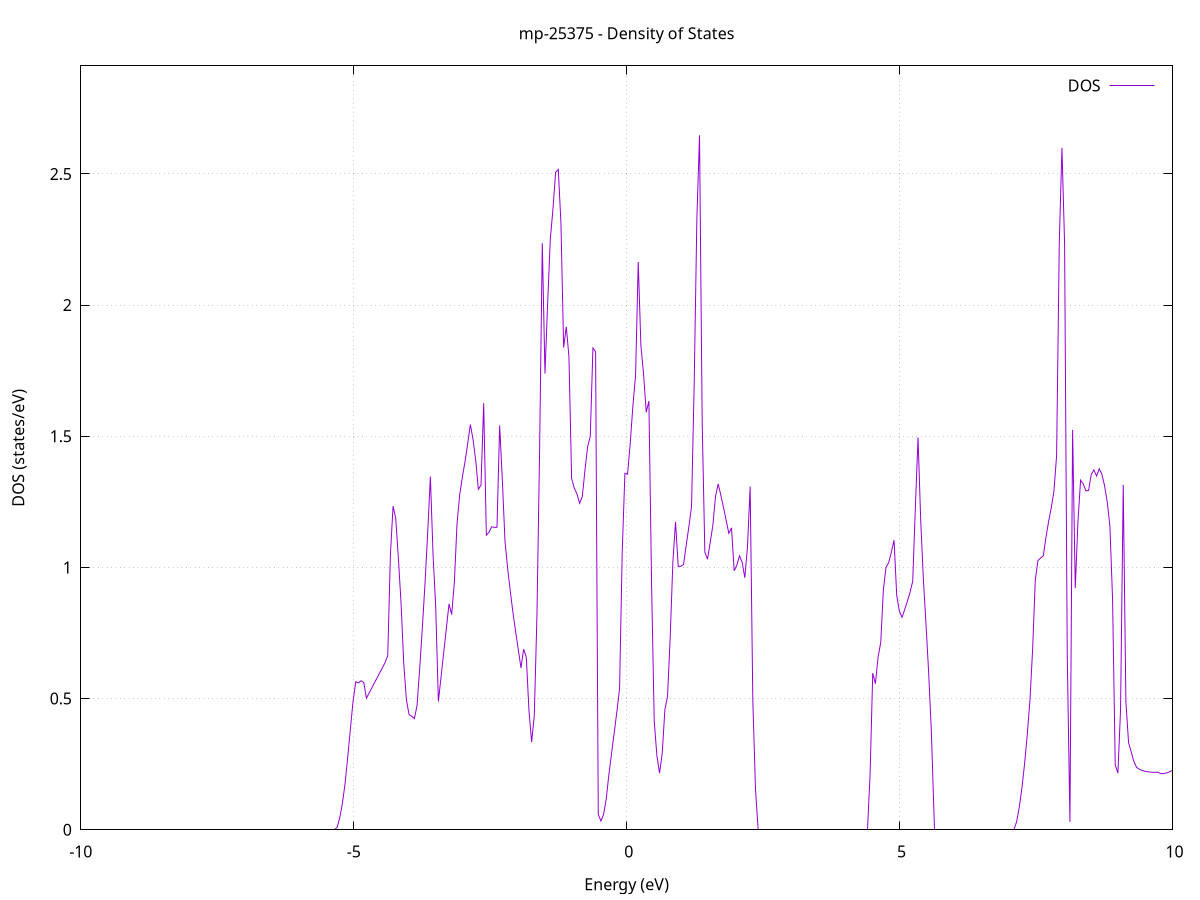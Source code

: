set title 'mp-25375 - Density of States'
set xlabel 'Energy (eV)'
set ylabel 'DOS (states/eV)'
set grid
set xrange [-10:10]
set yrange [0:2.912]
set xzeroaxis lt -1
set terminal png size 800,600
set output 'mp-25375_dos_gnuplot.png'
plot '-' using 1:2 with lines title 'DOS'
-41.821500 0.000000
-41.772600 0.000000
-41.723800 0.000000
-41.675000 0.000000
-41.626200 0.000000
-41.577400 0.000000
-41.528500 0.000000
-41.479700 0.000000
-41.430900 0.000000
-41.382100 0.000000
-41.333300 0.000000
-41.284400 0.000000
-41.235600 0.000000
-41.186800 0.000000
-41.138000 0.000000
-41.089200 0.000000
-41.040300 0.000000
-40.991500 0.000000
-40.942700 0.000000
-40.893900 0.000000
-40.845100 0.000000
-40.796200 0.000000
-40.747400 0.000000
-40.698600 0.000000
-40.649800 0.000000
-40.601000 0.000000
-40.552100 0.000000
-40.503300 0.000000
-40.454500 0.000000
-40.405700 0.000000
-40.356900 0.000000
-40.308000 0.000000
-40.259200 0.000000
-40.210400 0.000000
-40.161600 0.000000
-40.112800 0.000000
-40.063900 0.000000
-40.015100 0.000000
-39.966300 0.000000
-39.917500 0.000000
-39.868700 0.000000
-39.819800 0.000000
-39.771000 0.000000
-39.722200 0.000000
-39.673400 0.000000
-39.624600 0.000000
-39.575700 0.000000
-39.526900 0.000000
-39.478100 0.000000
-39.429300 0.000000
-39.380500 0.000000
-39.331600 0.000000
-39.282800 0.000000
-39.234000 0.000000
-39.185200 0.000000
-39.136400 0.000000
-39.087500 0.000000
-39.038700 0.000000
-38.989900 0.000000
-38.941100 0.000000
-38.892300 0.000000
-38.843400 0.000000
-38.794600 0.000000
-38.745800 0.000000
-38.697000 0.000000
-38.648200 0.000000
-38.599400 0.000000
-38.550500 0.000000
-38.501700 0.000000
-38.452900 0.000000
-38.404100 0.000000
-38.355300 0.000000
-38.306400 0.000000
-38.257600 0.000000
-38.208800 0.000000
-38.160000 0.000000
-38.111200 0.000000
-38.062300 0.000000
-38.013500 0.000000
-37.964700 0.000000
-37.915900 0.000000
-37.867100 0.000000
-37.818200 0.000000
-37.769400 0.000000
-37.720600 0.000000
-37.671800 0.000000
-37.623000 0.000000
-37.574100 0.000000
-37.525300 0.000000
-37.476500 0.000000
-37.427700 0.000000
-37.378900 6.294700
-37.330000 46.221700
-37.281200 0.000000
-37.232400 0.000000
-37.183600 0.000000
-37.134800 8.742500
-37.085900 2.654100
-37.037100 2.331600
-36.988300 5.347300
-36.939500 12.534300
-36.890700 7.397600
-36.841800 0.000000
-36.793000 0.000000
-36.744200 0.000000
-36.695400 0.000000
-36.646600 0.000000
-36.597700 0.000000
-36.548900 0.000000
-36.500100 0.000000
-36.451300 0.000000
-36.402500 0.000000
-36.353600 0.000000
-36.304800 0.000000
-36.256000 0.000000
-36.207200 0.000000
-36.158400 0.000000
-36.109500 0.000000
-36.060700 0.000000
-36.011900 0.000000
-35.963100 0.000000
-35.914300 0.000000
-35.865400 0.000000
-35.816600 0.000000
-35.767800 0.000000
-35.719000 0.000000
-35.670200 0.000000
-35.621300 0.000000
-35.572500 0.000000
-35.523700 0.000000
-35.474900 0.000000
-35.426100 0.000000
-35.377200 0.000000
-35.328400 0.000000
-35.279600 0.000000
-35.230800 0.000000
-35.182000 0.000000
-35.133100 0.000000
-35.084300 0.000000
-35.035500 0.000000
-34.986700 0.000000
-34.937900 0.000000
-34.889100 0.000000
-34.840200 0.000000
-34.791400 0.000000
-34.742600 0.000000
-34.693800 0.000000
-34.645000 0.000000
-34.596100 0.000000
-34.547300 0.000000
-34.498500 0.000000
-34.449700 0.000000
-34.400900 0.000000
-34.352000 0.000000
-34.303200 0.000000
-34.254400 0.000000
-34.205600 0.000000
-34.156800 0.000000
-34.107900 0.000000
-34.059100 0.000000
-34.010300 0.000000
-33.961500 0.000000
-33.912700 0.000000
-33.863800 0.000000
-33.815000 0.000000
-33.766200 0.000000
-33.717400 0.000000
-33.668600 0.000000
-33.619700 0.000000
-33.570900 0.000000
-33.522100 0.000000
-33.473300 0.000000
-33.424500 0.000000
-33.375600 0.000000
-33.326800 0.000000
-33.278000 0.000000
-33.229200 0.000000
-33.180400 0.000000
-33.131500 0.000000
-33.082700 0.000000
-33.033900 0.000000
-32.985100 0.000000
-32.936300 0.000000
-32.887400 0.000000
-32.838600 0.000000
-32.789800 0.000000
-32.741000 0.000000
-32.692200 0.000000
-32.643300 0.000000
-32.594500 0.000000
-32.545700 0.000000
-32.496900 0.000000
-32.448100 0.000000
-32.399200 0.000000
-32.350400 0.000000
-32.301600 0.000000
-32.252800 0.000000
-32.204000 0.000000
-32.155100 0.000000
-32.106300 0.000000
-32.057500 0.000000
-32.008700 0.000000
-31.959900 0.000000
-31.911000 0.000000
-31.862200 0.000000
-31.813400 0.000000
-31.764600 0.000000
-31.715800 0.000000
-31.666900 0.000000
-31.618100 0.000000
-31.569300 0.000000
-31.520500 0.000000
-31.471700 0.000000
-31.422800 0.000000
-31.374000 0.000000
-31.325200 0.000000
-31.276400 0.000000
-31.227600 0.000000
-31.178800 0.000000
-31.129900 0.000000
-31.081100 0.000000
-31.032300 0.000000
-30.983500 0.000000
-30.934700 0.000000
-30.885800 0.000000
-30.837000 0.000000
-30.788200 0.000000
-30.739400 0.000000
-30.690600 0.000000
-30.641700 0.000000
-30.592900 0.000000
-30.544100 0.000000
-30.495300 0.000000
-30.446500 0.000000
-30.397600 0.000000
-30.348800 0.000000
-30.300000 0.000000
-30.251200 0.000000
-30.202400 0.000000
-30.153500 0.000000
-30.104700 0.000000
-30.055900 0.000000
-30.007100 0.000000
-29.958300 0.000000
-29.909400 0.000000
-29.860600 0.000000
-29.811800 0.000000
-29.763000 0.000000
-29.714200 0.000000
-29.665300 0.000000
-29.616500 0.000000
-29.567700 0.000000
-29.518900 0.000000
-29.470100 0.000000
-29.421200 0.000000
-29.372400 0.000000
-29.323600 0.000000
-29.274800 0.000000
-29.226000 0.000000
-29.177100 0.000000
-29.128300 0.000000
-29.079500 0.000000
-29.030700 0.000000
-28.981900 0.000000
-28.933000 0.000000
-28.884200 0.000000
-28.835400 0.000000
-28.786600 0.000000
-28.737800 0.000000
-28.688900 0.000000
-28.640100 0.000000
-28.591300 0.000000
-28.542500 0.000000
-28.493700 0.000000
-28.444800 0.000000
-28.396000 0.000000
-28.347200 0.000000
-28.298400 0.000000
-28.249600 0.000000
-28.200700 0.000000
-28.151900 0.000000
-28.103100 0.000000
-28.054300 0.000000
-28.005500 0.000000
-27.956600 0.000000
-27.907800 0.000000
-27.859000 0.000000
-27.810200 0.000000
-27.761400 0.000000
-27.712500 0.000000
-27.663700 0.000000
-27.614900 0.000000
-27.566100 0.000000
-27.517300 0.000000
-27.468500 0.000000
-27.419600 0.000000
-27.370800 0.000000
-27.322000 0.000000
-27.273200 0.000000
-27.224400 0.000000
-27.175500 0.000000
-27.126700 0.000000
-27.077900 0.000000
-27.029100 0.000000
-26.980300 0.000000
-26.931400 0.000000
-26.882600 0.000000
-26.833800 0.000000
-26.785000 0.000000
-26.736200 0.000000
-26.687300 0.000000
-26.638500 0.000000
-26.589700 0.000000
-26.540900 0.000000
-26.492100 0.000000
-26.443200 0.000000
-26.394400 0.000000
-26.345600 0.000000
-26.296800 0.000000
-26.248000 0.000000
-26.199100 0.000000
-26.150300 0.000000
-26.101500 0.000000
-26.052700 0.000000
-26.003900 0.000000
-25.955000 0.000000
-25.906200 0.000000
-25.857400 0.000000
-25.808600 0.000000
-25.759800 0.000000
-25.710900 0.000000
-25.662100 0.000000
-25.613300 0.000000
-25.564500 0.000000
-25.515700 0.000000
-25.466800 0.000000
-25.418000 0.000000
-25.369200 0.000000
-25.320400 0.000000
-25.271600 0.000000
-25.222700 0.000000
-25.173900 0.000000
-25.125100 0.000000
-25.076300 0.000000
-25.027500 0.000000
-24.978600 0.000000
-24.929800 0.000000
-24.881000 0.000000
-24.832200 0.000000
-24.783400 0.000000
-24.734500 0.000000
-24.685700 0.000000
-24.636900 0.000000
-24.588100 0.000000
-24.539300 0.000000
-24.490400 0.000000
-24.441600 0.000000
-24.392800 0.000000
-24.344000 0.000000
-24.295200 0.000000
-24.246300 0.000000
-24.197500 0.000000
-24.148700 0.000000
-24.099900 0.000000
-24.051100 0.000000
-24.002200 0.000000
-23.953400 0.000000
-23.904600 0.000000
-23.855800 0.000000
-23.807000 0.000000
-23.758200 0.000000
-23.709300 0.000000
-23.660500 0.000000
-23.611700 0.000000
-23.562900 0.000000
-23.514100 0.000000
-23.465200 0.000000
-23.416400 0.000000
-23.367600 0.000000
-23.318800 0.000000
-23.270000 0.000000
-23.221100 0.000000
-23.172300 0.000000
-23.123500 0.000000
-23.074700 0.000000
-23.025900 0.000000
-22.977000 0.000000
-22.928200 0.000000
-22.879400 0.000000
-22.830600 0.000000
-22.781800 0.000000
-22.732900 0.000000
-22.684100 0.000000
-22.635300 0.000000
-22.586500 0.000000
-22.537700 0.000000
-22.488800 0.000000
-22.440000 0.000000
-22.391200 0.000000
-22.342400 0.000000
-22.293600 0.000000
-22.244700 0.000000
-22.195900 0.000000
-22.147100 0.000000
-22.098300 0.000000
-22.049500 0.000000
-22.000600 0.000000
-21.951800 0.000000
-21.903000 0.000000
-21.854200 0.000000
-21.805400 0.000000
-21.756500 0.000000
-21.707700 0.000000
-21.658900 0.000000
-21.610100 0.000000
-21.561300 0.000000
-21.512400 0.000000
-21.463600 0.000000
-21.414800 0.000000
-21.366000 0.000000
-21.317200 0.000000
-21.268300 0.000000
-21.219500 0.000000
-21.170700 0.000000
-21.121900 0.000000
-21.073100 0.000000
-21.024200 0.000000
-20.975400 0.000000
-20.926600 0.000000
-20.877800 0.000000
-20.829000 0.000000
-20.780100 0.000000
-20.731300 0.000000
-20.682500 0.000000
-20.633700 0.000000
-20.584900 0.000000
-20.536000 0.000000
-20.487200 0.000000
-20.438400 0.000000
-20.389600 0.000000
-20.340800 0.000000
-20.291900 0.000000
-20.243100 0.000000
-20.194300 0.000000
-20.145500 0.000000
-20.096700 0.000000
-20.047900 0.000000
-19.999000 0.000000
-19.950200 0.000000
-19.901400 0.000000
-19.852600 0.000000
-19.803800 0.000000
-19.754900 0.000000
-19.706100 0.000000
-19.657300 0.000000
-19.608500 0.000000
-19.559700 0.000000
-19.510800 0.000000
-19.462000 0.000000
-19.413200 0.000000
-19.364400 0.000000
-19.315600 0.000000
-19.266700 0.000000
-19.217900 0.000000
-19.169100 0.000000
-19.120300 0.000000
-19.071500 0.000000
-19.022600 0.000000
-18.973800 0.000000
-18.925000 0.000000
-18.876200 0.000000
-18.827400 0.000000
-18.778500 0.000000
-18.729700 0.000000
-18.680900 0.000000
-18.632100 0.000000
-18.583300 0.000000
-18.534400 0.000000
-18.485600 0.000000
-18.436800 0.000000
-18.388000 0.000000
-18.339200 0.000000
-18.290300 0.000000
-18.241500 0.000000
-18.192700 0.000000
-18.143900 0.000000
-18.095100 0.000000
-18.046200 0.000000
-17.997400 0.000000
-17.948600 0.000000
-17.899800 0.000000
-17.851000 0.000000
-17.802100 0.000000
-17.753300 0.000000
-17.704500 0.000000
-17.655700 0.000000
-17.606900 0.000000
-17.558000 0.000000
-17.509200 0.000000
-17.460400 0.000000
-17.411600 0.000000
-17.362800 0.000000
-17.313900 0.000000
-17.265100 0.000000
-17.216300 0.000000
-17.167500 0.000000
-17.118700 0.000000
-17.069800 0.000000
-17.021000 0.000000
-16.972200 0.000000
-16.923400 0.000000
-16.874600 0.000000
-16.825700 0.000000
-16.776900 0.000000
-16.728100 0.000000
-16.679300 0.036500
-16.630500 0.119300
-16.581600 0.248000
-16.532800 0.350400
-16.484000 0.362700
-16.435200 0.319800
-16.386400 0.334900
-16.337500 0.354800
-16.288700 0.374600
-16.239900 0.394500
-16.191100 0.415100
-16.142300 0.438600
-16.093500 0.466700
-16.044600 0.500600
-15.995800 0.542700
-15.947000 0.591100
-15.898200 0.639600
-15.849400 0.688200
-15.800500 0.736800
-15.751700 1.060000
-15.702900 2.721200
-15.654100 2.606900
-15.605300 1.390600
-15.556400 1.248900
-15.507600 1.164400
-15.458800 3.244600
-15.410000 0.000000
-15.361200 1.067600
-15.312300 2.724700
-15.263500 3.726700
-15.214700 4.872900
-15.165900 3.227100
-15.117100 1.481000
-15.068200 0.790600
-15.019400 0.758800
-14.970600 0.610900
-14.921800 0.395400
-14.873000 0.218000
-14.824100 0.041500
-14.775300 0.000000
-14.726500 0.000000
-14.677700 0.000000
-14.628900 0.000000
-14.580000 0.000000
-14.531200 0.000000
-14.482400 0.000000
-14.433600 0.000000
-14.384800 0.000000
-14.335900 0.000000
-14.287100 0.000000
-14.238300 0.000000
-14.189500 0.000000
-14.140700 0.000000
-14.091800 0.000000
-14.043000 0.000000
-13.994200 0.000000
-13.945400 0.000000
-13.896600 0.000000
-13.847700 0.000000
-13.798900 0.000000
-13.750100 0.000000
-13.701300 0.000000
-13.652500 0.000000
-13.603600 0.000000
-13.554800 0.000000
-13.506000 0.000000
-13.457200 0.000000
-13.408400 0.000000
-13.359500 0.000000
-13.310700 0.000000
-13.261900 0.000000
-13.213100 0.000000
-13.164300 0.000000
-13.115400 0.000000
-13.066600 0.000000
-13.017800 0.000000
-12.969000 0.000000
-12.920200 0.000000
-12.871300 0.000000
-12.822500 0.000000
-12.773700 0.000000
-12.724900 0.000000
-12.676100 0.000000
-12.627200 0.000000
-12.578400 0.000000
-12.529600 0.000000
-12.480800 0.000000
-12.432000 0.000000
-12.383200 0.000000
-12.334300 0.000000
-12.285500 0.000000
-12.236700 0.000000
-12.187900 0.000000
-12.139100 0.000000
-12.090200 0.000000
-12.041400 0.000000
-11.992600 0.000000
-11.943800 0.000000
-11.895000 0.000000
-11.846100 0.000000
-11.797300 0.000000
-11.748500 0.000000
-11.699700 0.000000
-11.650900 0.000000
-11.602000 0.000000
-11.553200 0.000000
-11.504400 0.000000
-11.455600 0.000000
-11.406800 0.000000
-11.357900 0.000000
-11.309100 0.000000
-11.260300 0.000000
-11.211500 0.000000
-11.162700 0.000000
-11.113800 0.000000
-11.065000 0.000000
-11.016200 0.000000
-10.967400 0.000000
-10.918600 0.000000
-10.869700 0.000000
-10.820900 0.000000
-10.772100 0.000000
-10.723300 0.000000
-10.674500 0.000000
-10.625600 0.000000
-10.576800 0.000000
-10.528000 0.000000
-10.479200 0.000000
-10.430400 0.000000
-10.381500 0.000000
-10.332700 0.000000
-10.283900 0.000000
-10.235100 0.000000
-10.186300 0.000000
-10.137400 0.000000
-10.088600 0.000000
-10.039800 0.000000
-9.991000 0.000000
-9.942200 0.000000
-9.893300 0.000000
-9.844500 0.000000
-9.795700 0.000000
-9.746900 0.000000
-9.698100 0.000000
-9.649200 0.000000
-9.600400 0.000000
-9.551600 0.000000
-9.502800 0.000000
-9.454000 0.000000
-9.405100 0.000000
-9.356300 0.000000
-9.307500 0.000000
-9.258700 0.000000
-9.209900 0.000000
-9.161000 0.000000
-9.112200 0.000000
-9.063400 0.000000
-9.014600 0.000000
-8.965800 0.000000
-8.916900 0.000000
-8.868100 0.000000
-8.819300 0.000000
-8.770500 0.000000
-8.721700 0.000000
-8.672900 0.000000
-8.624000 0.000000
-8.575200 0.000000
-8.526400 0.000000
-8.477600 0.000000
-8.428800 0.000000
-8.379900 0.000000
-8.331100 0.000000
-8.282300 0.000000
-8.233500 0.000000
-8.184700 0.000000
-8.135800 0.000000
-8.087000 0.000000
-8.038200 0.000000
-7.989400 0.000000
-7.940600 0.000000
-7.891700 0.000000
-7.842900 0.000000
-7.794100 0.000000
-7.745300 0.000000
-7.696500 0.000000
-7.647600 0.000000
-7.598800 0.000000
-7.550000 0.000000
-7.501200 0.000000
-7.452400 0.000000
-7.403500 0.000000
-7.354700 0.000000
-7.305900 0.000000
-7.257100 0.000000
-7.208300 0.000000
-7.159400 0.000000
-7.110600 0.000000
-7.061800 0.000000
-7.013000 0.000000
-6.964200 0.000000
-6.915300 0.000000
-6.866500 0.000000
-6.817700 0.000000
-6.768900 0.000000
-6.720100 0.000000
-6.671200 0.000000
-6.622400 0.000000
-6.573600 0.000000
-6.524800 0.000000
-6.476000 0.000000
-6.427100 0.000000
-6.378300 0.000000
-6.329500 0.000000
-6.280700 0.000000
-6.231900 0.000000
-6.183000 0.000000
-6.134200 0.000000
-6.085400 0.000000
-6.036600 0.000000
-5.987800 0.000000
-5.938900 0.000000
-5.890100 0.000000
-5.841300 0.000000
-5.792500 0.000000
-5.743700 0.000000
-5.694800 0.000000
-5.646000 0.000000
-5.597200 0.000000
-5.548400 0.000000
-5.499600 0.000000
-5.450700 0.000000
-5.401900 0.000000
-5.353100 0.000000
-5.304300 0.008800
-5.255500 0.045900
-5.206600 0.101700
-5.157800 0.177000
-5.109000 0.279100
-5.060200 0.385500
-5.011400 0.492000
-4.962600 0.564300
-4.913700 0.559900
-4.864900 0.568100
-4.816100 0.561400
-4.767300 0.501700
-4.718500 0.521000
-4.669600 0.540400
-4.620800 0.559800
-4.572000 0.579200
-4.523200 0.598500
-4.474400 0.617900
-4.425500 0.637300
-4.376700 0.663700
-4.327900 1.048700
-4.279100 1.233700
-4.230300 1.187200
-4.181400 1.033000
-4.132600 0.863500
-4.083800 0.635500
-4.035000 0.495900
-3.986200 0.439100
-3.937300 0.432600
-3.888500 0.423600
-3.839700 0.474300
-3.790900 0.616200
-3.742100 0.772900
-3.693200 0.941400
-3.644400 1.135100
-3.595600 1.346400
-3.546800 1.049800
-3.498000 0.850300
-3.449100 0.489200
-3.400300 0.582200
-3.351500 0.675100
-3.302700 0.768000
-3.253900 0.860900
-3.205000 0.820400
-3.156200 0.943800
-3.107400 1.167200
-3.058600 1.276400
-3.009800 1.344500
-2.960900 1.403400
-2.912100 1.472600
-2.863300 1.544700
-2.814500 1.488700
-2.765700 1.410300
-2.716800 1.298000
-2.668000 1.313800
-2.619200 1.626200
-2.570400 1.123100
-2.521600 1.134400
-2.472700 1.154900
-2.423900 1.153000
-2.375100 1.153200
-2.326300 1.541100
-2.277500 1.334000
-2.228600 1.099500
-2.179800 0.995800
-2.131000 0.908000
-2.082200 0.827100
-2.033400 0.754800
-1.984500 0.685700
-1.935700 0.617000
-1.886900 0.688800
-1.838100 0.657000
-1.789300 0.453700
-1.740400 0.334200
-1.691600 0.436300
-1.642800 0.820800
-1.594000 1.456300
-1.545200 2.235900
-1.496300 1.739100
-1.447500 2.005300
-1.398700 2.251500
-1.349900 2.366200
-1.301100 2.506100
-1.252300 2.517100
-1.203400 2.312000
-1.154600 1.838400
-1.105800 1.917400
-1.057000 1.803100
-1.008200 1.339300
-0.959300 1.302100
-0.910500 1.280300
-0.861700 1.244500
-0.812900 1.269400
-0.764100 1.369900
-0.715200 1.459900
-0.666400 1.499400
-0.617600 1.836400
-0.568800 1.822300
-0.520000 0.059300
-0.471100 0.033100
-0.422300 0.058900
-0.373500 0.118300
-0.324700 0.211900
-0.275900 0.291400
-0.227000 0.371200
-0.178200 0.451500
-0.129400 0.538700
-0.080600 1.063600
-0.031800 1.358800
0.017100 1.355400
0.065900 1.473200
0.114700 1.616300
0.163500 1.732000
0.212300 2.164400
0.261200 1.845600
0.310000 1.736700
0.358800 1.591700
0.407600 1.634500
0.456400 0.941100
0.505300 0.414000
0.554100 0.282600
0.602900 0.215900
0.651700 0.291100
0.700500 0.457800
0.749400 0.508600
0.798200 0.736000
0.847000 1.020900
0.895800 1.173500
0.944600 1.003900
0.993500 1.004200
1.042300 1.011400
1.091100 1.084800
1.139900 1.154900
1.188700 1.233000
1.237600 1.700500
1.286400 2.328000
1.335200 2.647300
1.384000 1.551000
1.432800 1.058000
1.481700 1.031300
1.530500 1.095200
1.579300 1.160300
1.628100 1.270900
1.676900 1.318500
1.725800 1.275300
1.774600 1.228300
1.823400 1.179200
1.872200 1.130200
1.921000 1.150900
1.969900 0.987400
2.018700 1.008500
2.067500 1.044500
2.116300 1.019700
2.165100 0.960700
2.214000 1.079600
2.262800 1.308100
2.311600 0.493000
2.360400 0.155300
2.409200 0.001100
2.458000 0.000000
2.506900 0.000000
2.555700 0.000000
2.604500 0.000000
2.653300 0.000000
2.702100 0.000000
2.751000 0.000000
2.799800 0.000000
2.848600 0.000000
2.897400 0.000000
2.946200 0.000000
2.995100 0.000000
3.043900 0.000000
3.092700 0.000000
3.141500 0.000000
3.190300 0.000000
3.239200 0.000000
3.288000 0.000000
3.336800 0.000000
3.385600 0.000000
3.434400 0.000000
3.483300 0.000000
3.532100 0.000000
3.580900 0.000000
3.629700 0.000000
3.678500 0.000000
3.727400 0.000000
3.776200 0.000000
3.825000 0.000000
3.873800 0.000000
3.922600 0.000000
3.971500 0.000000
4.020300 0.000000
4.069100 0.000000
4.117900 0.000000
4.166700 0.000000
4.215600 0.000000
4.264400 0.000000
4.313200 0.000000
4.362000 0.000000
4.410800 0.000000
4.459700 0.209400
4.508500 0.597400
4.557300 0.556800
4.606100 0.658300
4.654900 0.713500
4.703800 0.916700
4.752600 1.000700
4.801400 1.018900
4.850200 1.059500
4.899000 1.103800
4.947900 0.892600
4.996700 0.832600
5.045500 0.809900
5.094300 0.840200
5.143100 0.871500
5.192000 0.905500
5.240800 0.947300
5.289600 1.230100
5.338400 1.495200
5.387200 1.178700
5.436100 0.954700
5.484900 0.781200
5.533700 0.595300
5.582500 0.373300
5.631300 0.000000
5.680200 0.000000
5.729000 0.000000
5.777800 0.000000
5.826600 0.000000
5.875400 0.000000
5.924300 0.000000
5.973100 0.000000
6.021900 0.000000
6.070700 0.000000
6.119500 0.000000
6.168300 0.000000
6.217200 0.000000
6.266000 0.000000
6.314800 0.000000
6.363600 0.000000
6.412400 0.000000
6.461300 0.000000
6.510100 0.000000
6.558900 0.000000
6.607700 0.000000
6.656500 0.000000
6.705400 0.000000
6.754200 0.000000
6.803000 0.000000
6.851800 0.000000
6.900600 0.000000
6.949500 0.000000
6.998300 0.000000
7.047100 0.000000
7.095900 0.000600
7.144700 0.031200
7.193600 0.086800
7.242400 0.160900
7.291200 0.253300
7.340000 0.364200
7.388800 0.494100
7.437700 0.688100
7.486500 0.952500
7.535300 1.026000
7.584100 1.036200
7.632900 1.043800
7.681800 1.114600
7.730600 1.175800
7.779400 1.228100
7.828200 1.290900
7.877000 1.426900
7.925900 2.238100
7.974700 2.599100
8.023500 2.232100
8.072300 0.660900
8.121100 0.030100
8.170000 1.524400
8.218800 0.920900
8.267600 1.173600
8.316400 1.332900
8.365200 1.318100
8.414100 1.291700
8.462900 1.293600
8.511700 1.354700
8.560500 1.371700
8.609300 1.348200
8.658200 1.376400
8.707000 1.355200
8.755800 1.311200
8.804600 1.249000
8.853400 1.158000
8.902300 0.877900
8.951100 0.246900
8.999900 0.215800
9.048700 0.459400
9.097500 1.315100
9.146400 0.487700
9.195200 0.332200
9.244000 0.296400
9.292800 0.260200
9.341600 0.238200
9.390500 0.231100
9.439300 0.226500
9.488100 0.223300
9.536900 0.221300
9.585700 0.219900
9.634600 0.219200
9.683400 0.219100
9.732200 0.219700
9.781000 0.214300
9.829800 0.214100
9.878600 0.216100
9.927500 0.219500
9.976300 0.224200
10.025100 0.229800
10.073900 0.235900
10.122700 0.243000
10.171600 0.250200
10.220400 0.256600
10.269200 0.264700
10.318000 0.274500
10.366800 0.288300
10.415700 0.302300
10.464500 0.316600
10.513300 0.331100
10.562100 0.344300
10.610900 0.357500
10.659800 0.371200
10.708600 0.385800
10.757400 0.401500
10.806200 0.418800
10.855000 0.436000
10.903900 0.453300
10.952700 0.470800
11.001500 0.488900
11.050300 0.508700
11.099100 0.543200
11.148000 0.579500
11.196800 0.614100
11.245600 0.635200
11.294400 0.639200
11.343200 0.629600
11.392100 0.626800
11.440900 0.619900
11.489700 0.600600
11.538500 0.562600
11.587300 0.549000
11.636200 0.537000
11.685000 0.526300
11.733800 0.519700
11.782600 0.518200
11.831400 0.518700
11.880300 0.522800
11.929100 0.527700
11.977900 0.533400
12.026700 0.539800
12.075500 0.547900
12.124400 0.561000
12.173200 0.577300
12.222000 0.597200
12.270800 0.631500
12.319600 0.682900
12.368500 0.732600
12.417300 0.753100
12.466100 0.758800
12.514900 0.783600
12.563700 0.860200
12.612600 0.920100
12.661400 0.830900
12.710200 0.835000
12.759000 0.848300
12.807800 0.816100
12.856700 0.794500
12.905500 0.885500
12.954300 0.847600
13.003100 0.456500
13.051900 0.300700
13.100800 0.298100
13.149600 0.463700
13.198400 0.503800
13.247200 0.547100
13.296000 0.600000
13.344900 0.752300
13.393700 0.805100
13.442500 0.834500
13.491300 0.857300
13.540100 0.926900
13.588900 0.998500
13.637800 0.758700
13.686600 0.666300
13.735400 0.599800
13.784200 0.514800
13.833000 0.450600
13.881900 0.407800
13.930700 0.380300
13.979500 0.359800
14.028300 0.382300
14.077100 0.405300
14.126000 0.424100
14.174800 0.444400
14.223600 0.461900
14.272400 0.478700
14.321200 0.502400
14.370100 0.533300
14.418900 0.660900
14.467700 0.713500
14.516500 0.661300
14.565300 0.669500
14.614200 0.692800
14.663000 0.732200
14.711800 0.790600
14.760600 0.857400
14.809400 0.666600
14.858300 0.623700
14.907100 0.583900
14.955900 0.552000
15.004700 0.530600
15.053500 0.513400
15.102400 0.494100
15.151200 0.473700
15.200000 0.452100
15.248800 0.429400
15.297600 0.400000
15.346500 0.358400
15.395300 0.304700
15.444100 0.280500
15.492900 0.287100
15.541700 0.297500
15.590600 0.309700
15.639400 0.323300
15.688200 0.341200
15.737000 0.368200
15.785800 0.405100
15.834700 0.454100
15.883500 0.523200
15.932300 0.622200
15.981100 0.766400
16.029900 0.898700
16.078800 0.725300
16.127600 0.698800
16.176400 0.671600
16.225200 0.644900
16.274000 0.609300
16.322900 0.581200
16.371700 0.564100
16.420500 0.580900
16.469300 0.482200
16.518100 0.456600
16.567000 0.442700
16.615800 0.434300
16.664600 0.427000
16.713400 0.421200
16.762200 0.422800
16.811100 0.434000
16.859900 0.461900
16.908700 0.475200
16.957500 0.486700
17.006300 0.498100
17.055200 0.508000
17.104000 0.516200
17.152800 0.532400
17.201600 0.561400
17.250400 0.591100
17.299200 0.622200
17.348100 0.664200
17.396900 0.712500
17.445700 0.774300
17.494500 0.864900
17.543300 0.900700
17.592200 0.916300
17.641000 0.897800
17.689800 0.848900
17.738600 0.818300
17.787400 0.795700
17.836300 0.773700
17.885100 0.752700
17.933900 0.728900
17.982700 0.702500
18.031500 0.683600
18.080400 0.675200
18.129200 0.667400
18.178000 0.659100
18.226800 0.643200
18.275600 0.630200
18.324500 0.623300
18.373300 0.619300
18.422100 0.617600
18.470900 0.618300
18.519700 0.621700
18.568600 0.626600
18.617400 0.618000
18.666200 0.567000
18.715000 0.534800
18.763800 0.519900
18.812700 0.508600
18.861500 0.507900
18.910300 0.560800
18.959100 0.617400
19.007900 0.663200
19.056800 0.682100
19.105600 0.677500
19.154400 0.655900
19.203200 0.618900
19.252000 0.618300
19.300900 0.620600
19.349700 0.634000
19.398500 0.631600
19.447300 0.605600
19.496100 0.646000
19.545000 0.713700
19.593800 0.798400
19.642600 0.768300
19.691400 0.684500
19.740200 0.649800
19.789100 0.609100
19.837900 0.612000
19.886700 0.636600
19.935500 0.678000
19.984300 0.681100
20.033200 0.683000
20.082000 0.744800
20.130800 0.796300
20.179600 0.800500
20.228400 0.754300
20.277300 0.719900
20.326100 0.689200
20.374900 0.661800
20.423700 0.639800
20.472500 0.621100
20.521400 0.618300
20.570200 0.640500
20.619000 0.684700
20.667800 0.713600
20.716600 0.708800
20.765500 0.708200
20.814300 0.717600
20.863100 0.726400
20.911900 0.747500
20.960700 0.742800
21.009500 0.712400
21.058400 0.698900
21.107200 0.611900
21.156000 0.487000
21.204800 0.433600
21.253600 0.403200
21.302500 0.409500
21.351300 0.418700
21.400100 0.429400
21.448900 0.455400
21.497700 0.548300
21.546600 0.618100
21.595400 0.636000
21.644200 0.640200
21.693000 0.667400
21.741800 0.699200
21.790700 0.730100
21.839500 0.760000
21.888300 0.789000
21.937100 0.812500
21.985900 1.037800
22.034800 0.677900
22.083600 0.550000
22.132400 0.526400
22.181200 0.543300
22.230000 0.521400
22.278900 0.516100
22.327700 0.518700
22.376500 0.531000
22.425300 0.538500
22.474100 0.550800
22.523000 0.565500
22.571800 0.577000
22.620600 0.583100
22.669400 0.583300
22.718200 0.581400
22.767100 0.580800
22.815900 0.583200
22.864700 0.584800
22.913500 0.594500
22.962300 0.611900
23.011200 0.659000
23.060000 0.685800
23.108800 0.682400
23.157600 0.705000
23.206400 0.707700
23.255300 0.709400
23.304100 0.712100
23.352900 0.722600
23.401700 0.777900
23.450500 0.804500
23.499400 0.774700
23.548200 0.726300
23.597000 0.675300
23.645800 0.630200
23.694600 0.583800
23.743500 0.520000
23.792300 0.495100
23.841100 0.593200
23.889900 0.554000
23.938700 0.517800
23.987600 0.492700
24.036400 0.489200
24.085200 0.510400
24.134000 0.532400
24.182800 0.555700
24.231700 0.580000
24.280500 0.674500
24.329300 0.847300
24.378100 1.186800
24.426900 0.959500
24.475800 1.022100
24.524600 1.053000
24.573400 1.007700
24.622200 0.995200
24.671000 0.990200
24.719800 0.983300
24.768700 0.975000
24.817500 0.951300
24.866300 0.969200
24.915100 0.842600
24.963900 0.761500
25.012800 0.722300
25.061600 0.717800
25.110400 0.722300
25.159200 0.726500
25.208000 0.721700
25.256900 0.706900
25.305700 0.687700
25.354500 0.671300
25.403300 0.639700
25.452100 0.575400
25.501000 0.541500
25.549800 0.549800
25.598600 0.733600
25.647400 0.742600
25.696200 0.574500
25.745100 0.321900
25.793900 0.324200
25.842700 0.336900
25.891500 0.369000
25.940300 0.404700
25.989200 0.442900
26.038000 0.493000
26.086800 0.589700
26.135600 0.722500
26.184400 0.836500
26.233300 0.898900
26.282100 0.907200
26.330900 0.866300
26.379700 0.858000
26.428500 0.847600
26.477400 0.837000
26.526200 0.876300
26.575000 0.712600
26.623800 0.691500
26.672600 0.665400
26.721500 0.635800
26.770300 0.608600
26.819100 0.586300
26.867900 0.576000
26.916700 0.567600
26.965600 0.559400
27.014400 0.545300
27.063200 0.524600
27.112000 0.507800
27.160800 0.504500
27.209700 0.515400
27.258500 0.539600
27.307300 0.569600
27.356100 0.606600
27.404900 0.649600
27.453800 0.693700
27.502600 0.745800
27.551400 0.780700
27.600200 0.794800
27.649000 0.793600
27.697900 0.805100
27.746700 0.837500
27.795500 0.900700
27.844300 1.005300
27.893100 1.030500
27.942000 1.024400
27.990800 1.006100
28.039600 0.979300
28.088400 0.964300
28.137200 0.954300
28.186100 0.914900
28.234900 0.912300
28.283700 0.911500
28.332500 0.910600
28.381300 0.898300
28.430100 0.880600
28.479000 0.845100
28.527800 0.848300
28.576600 0.868500
28.625400 0.917500
28.674200 1.261400
28.723100 1.025600
28.771900 0.786600
28.820700 0.693900
28.869500 0.623400
28.918300 0.608600
28.967200 0.621400
29.016000 0.648300
29.064800 0.720600
29.113600 0.808500
29.162400 0.926400
29.211300 0.976800
29.260100 0.985600
29.308900 1.016300
29.357700 1.053200
29.406500 1.068400
29.455400 1.064900
29.504200 1.075100
29.553000 1.122800
29.601800 1.148700
29.650600 1.176400
29.699500 1.186600
29.748300 1.181600
29.797100 1.275200
29.845900 1.430400
29.894700 1.569000
29.943600 1.555500
29.992400 1.446300
30.041200 1.580100
30.090000 1.526100
30.138800 1.359700
30.187700 1.144500
30.236500 1.074300
30.285300 1.050300
30.334100 1.063100
30.382900 1.193900
30.431800 1.072700
30.480600 0.988800
30.529400 0.864800
30.578200 0.799900
30.627000 0.882000
30.675900 1.166300
30.724700 1.378500
30.773500 1.402600
30.822300 1.473200
30.871100 1.544500
30.920000 1.464300
30.968800 1.409100
31.017600 1.495500
31.066400 1.265600
31.115200 0.993100
31.164100 0.762700
31.212900 0.613400
31.261700 0.575900
31.310500 0.601300
31.359300 0.648300
31.408200 0.723400
31.457000 0.790200
31.505800 0.842500
31.554600 0.947500
31.603400 1.102600
31.652300 1.288000
31.701100 2.110800
31.749900 1.885900
31.798700 2.128700
31.847500 2.574800
31.896400 2.939000
31.945200 3.099900
31.994000 2.124000
32.042800 1.726200
32.091600 1.304400
32.140400 1.148800
32.189300 1.053800
32.238100 1.029200
32.286900 1.021800
32.335700 1.081900
32.384500 1.168000
32.433400 1.234500
32.482200 1.281600
32.531000 1.178000
32.579800 1.136400
32.628600 1.081900
32.677500 0.992300
32.726300 0.891200
32.775100 0.790000
32.823900 0.654400
32.872700 0.567600
32.921600 0.531900
32.970400 0.511200
33.019200 0.509700
33.068000 0.553700
33.116800 0.616900
33.165700 0.750900
33.214500 0.880400
33.263300 0.991500
33.312100 1.330800
33.360900 1.531000
33.409800 1.566700
33.458600 1.599500
33.507400 1.607700
33.556200 1.711300
33.605000 1.483900
33.653900 1.401800
33.702700 1.325300
33.751500 1.249700
33.800300 1.024500
33.849100 0.893900
33.898000 0.793400
33.946800 0.743700
33.995600 0.696200
34.044400 0.671900
34.093200 0.668000
34.142100 0.626800
34.190900 0.562900
34.239700 0.522600
34.288500 0.588200
34.337300 0.649400
34.386200 0.738100
34.435000 0.829500
34.483800 0.919800
34.532600 1.108500
34.581400 1.113000
34.630300 1.049400
34.679100 1.091800
34.727900 1.176700
34.776700 1.188800
34.825500 1.180700
34.874400 1.162500
34.923200 1.124800
34.972000 1.073900
35.020800 1.018300
35.069600 0.959700
35.118500 0.927500
35.167300 0.933100
35.216100 0.888300
35.264900 0.859000
35.313700 0.829600
35.362600 0.805200
35.411400 0.797000
35.460200 0.832100
35.509000 0.883300
35.557800 0.893700
35.606700 0.892800
35.655500 0.898900
35.704300 0.916700
35.753100 0.939300
35.801900 0.968900
35.850700 1.144800
35.899600 1.069900
35.948400 1.088400
35.997200 1.115600
36.046000 1.140200
36.094800 1.154500
36.143700 1.157700
36.192500 1.171900
36.241300 1.160700
36.290100 1.142400
36.338900 1.125500
36.387800 1.099400
36.436600 1.095800
36.485400 1.095900
36.534200 1.125600
36.583000 0.980600
36.631900 0.980900
36.680700 1.122100
36.729500 1.363000
36.778300 1.507600
36.827100 1.574100
36.876000 1.434900
36.924800 1.366900
36.973600 1.305500
37.022400 1.243800
37.071200 1.124200
37.120100 1.013600
37.168900 0.933400
37.217700 0.868400
37.266500 0.836100
37.315300 0.870600
37.364200 0.925000
37.413000 0.993100
37.461800 1.061800
37.510600 1.132200
37.559400 1.207300
37.608300 1.272300
37.657100 1.330100
37.705900 1.456500
37.754700 1.412600
37.803500 1.412700
37.852400 1.365700
37.901200 1.274500
37.950000 1.133900
37.998800 0.948500
38.047600 0.832200
38.096500 0.810800
38.145300 0.837000
38.194100 0.862500
38.242900 0.886800
38.291700 0.885600
38.340600 0.844000
38.389400 0.760700
38.438200 0.647500
38.487000 0.604000
38.535800 0.596400
38.584700 0.591800
38.633500 0.588600
38.682300 0.591100
38.731100 0.649800
38.779900 0.693900
38.828800 0.735900
38.877600 0.834000
38.926400 0.914800
38.975200 0.928700
39.024000 0.906300
39.072900 0.860500
39.121700 0.839600
39.170500 0.670400
39.219300 0.704700
39.268100 0.753800
39.317000 0.806400
39.365800 0.870200
39.414600 0.949600
39.463400 1.031300
39.512200 1.105600
39.561100 1.268000
39.609900 1.444500
39.658700 1.419100
39.707500 1.296300
39.756300 1.307300
39.805100 1.319400
39.854000 1.228200
39.902800 1.027200
39.951600 0.906300
40.000400 0.853000
40.049200 0.846700
40.098100 0.846100
40.146900 0.802700
40.195700 0.769700
40.244500 0.794300
40.293300 0.848900
40.342200 0.888300
40.391000 0.876400
40.439800 0.878500
40.488600 0.876100
40.537400 0.875300
40.586300 0.882400
40.635100 0.952900
40.683900 0.986200
40.732700 1.034100
40.781500 1.065400
40.830400 1.081700
40.879200 1.092100
40.928000 1.058700
40.976800 1.043800
41.025600 0.999300
41.074500 0.952000
41.123300 0.955600
41.172100 0.981900
41.220900 1.017000
41.269700 1.045200
41.318600 1.112400
41.367400 1.205800
41.416200 1.063700
41.465000 0.909800
41.513800 0.922500
41.562700 0.740900
41.611500 0.616900
41.660300 0.490700
41.709100 0.383000
41.757900 0.347900
41.806800 0.385000
41.855600 0.452400
41.904400 0.547100
41.953200 0.642700
42.002000 0.743900
42.050900 0.827000
42.099700 0.924600
42.148500 0.985700
42.197300 1.021900
42.246100 1.055700
42.295000 1.087300
42.343800 1.100800
42.392600 1.091800
42.441400 1.090600
42.490200 1.085400
42.539100 1.082100
42.587900 1.061600
42.636700 0.982000
42.685500 0.877100
42.734300 0.789200
42.783200 0.582300
42.832000 0.484100
42.880800 0.452700
42.929600 0.505400
42.978400 0.556300
43.027300 0.583900
43.076100 0.625000
43.124900 0.766800
43.173700 0.834500
43.222500 1.007200
43.271400 1.192600
43.320200 1.263000
43.369000 1.193000
43.417800 1.130200
43.466600 1.106800
43.515400 1.114500
43.564300 1.139000
43.613100 1.234000
43.661900 1.201000
43.710700 1.182500
43.759500 1.190600
43.808400 1.009100
43.857200 1.120200
43.906000 0.910700
43.954800 0.883500
44.003600 0.831700
44.052500 0.750000
44.101300 0.670500
44.150100 0.607200
44.198900 0.657500
44.247700 0.772700
44.296600 0.874700
44.345400 1.067400
44.394200 1.306800
44.443000 1.458600
44.491800 1.591800
44.540700 1.577700
44.589500 1.560100
44.638300 1.556900
44.687100 1.483700
44.735900 1.325900
44.784800 1.244400
44.833600 1.182500
44.882400 1.110300
44.931200 1.086600
44.980000 0.922600
45.028900 0.799000
45.077700 0.771800
45.126500 0.748500
45.175300 0.734800
45.224100 0.731700
45.273000 0.738800
45.321800 0.782000
45.370600 0.978700
45.419400 1.156000
45.468200 1.052700
45.517100 1.041400
45.565900 1.066500
45.614700 1.086300
45.663500 1.103300
45.712300 1.041200
45.761200 0.944900
45.810000 0.843500
45.858800 0.770800
45.907600 0.711600
45.956400 0.567300
46.005300 0.596100
46.054100 0.697200
46.102900 0.842200
46.151700 1.026400
46.200500 1.181300
46.249400 1.279400
46.298200 1.383800
46.347000 1.359900
46.395800 1.395600
46.444600 1.388900
46.493500 1.393900
46.542300 1.394800
46.591100 1.322000
46.639900 1.172300
46.688700 1.081100
46.737600 1.011000
46.786400 0.968000
46.835200 0.963100
46.884000 0.913200
46.932800 0.870700
46.981700 0.844900
47.030500 0.816900
47.079300 0.801400
47.128100 0.798600
47.176900 0.806000
47.225700 0.823400
47.274600 0.812300
47.323400 0.809300
47.372200 0.840200
47.421000 0.875300
47.469800 1.080700
47.518700 1.347000
47.567500 1.666700
47.616300 1.834500
47.665100 1.466400
47.713900 1.178000
47.762800 0.930100
47.811600 0.680000
47.860400 0.539500
47.909200 0.421000
47.958000 0.332100
48.006900 0.290500
48.055700 0.275900
48.104500 0.261600
48.153300 0.243400
48.202100 0.244800
48.251000 0.243000
48.299800 0.201500
48.348600 0.138200
48.397400 0.096500
48.446200 0.071900
48.495100 0.053600
48.543900 0.040900
48.592700 0.033600
48.641500 0.031200
48.690300 0.029800
48.739200 0.028400
48.788000 0.027000
48.836800 0.025700
48.885600 0.024400
48.934400 0.023000
48.983300 0.021800
49.032100 0.020500
49.080900 0.019200
49.129700 0.018000
49.178500 0.016800
49.227400 0.015600
49.276200 0.014500
49.325000 0.013600
49.373800 0.013000
49.422600 0.012300
49.471500 0.011700
49.520300 0.011100
49.569100 0.010500
49.617900 0.009900
49.666700 0.009300
49.715600 0.008700
49.764400 0.008100
49.813200 0.007600
49.862000 0.007000
49.910800 0.006600
49.959700 0.006100
50.008500 0.005700
50.057300 0.005300
50.106100 0.004900
50.154900 0.004500
50.203800 0.004200
50.252600 0.003800
50.301400 0.003500
50.350200 0.003100
50.399000 0.002800
50.447900 0.002500
50.496700 0.002200
50.545500 0.001900
50.594300 0.001700
50.643100 0.001400
50.692000 0.001200
50.740800 0.001000
50.789600 0.000800
50.838400 0.000600
50.887200 0.000400
50.936000 0.000200
50.984900 0.000100
51.033700 0.000000
51.082500 0.000000
51.131300 0.000000
51.180100 0.000000
51.229000 0.000000
51.277800 0.000000
51.326600 0.000000
51.375400 0.000000
51.424200 0.000000
51.473100 0.000000
51.521900 0.000000
51.570700 0.000000
51.619500 0.000000
51.668300 0.000000
51.717200 0.000000
51.766000 0.000000
51.814800 0.000000
51.863600 0.000000
51.912400 0.000000
51.961300 0.000000
52.010100 0.000000
52.058900 0.000000
52.107700 0.000000
52.156500 0.000000
52.205400 0.000000
52.254200 0.000000
52.303000 0.000000
52.351800 0.000000
52.400600 0.000000
52.449500 0.000000
52.498300 0.000000
52.547100 0.000000
52.595900 0.000000
52.644700 0.000000
52.693600 0.000000
52.742400 0.000000
52.791200 0.000000
52.840000 0.000000
52.888800 0.000000
52.937700 0.000000
52.986500 0.000000
53.035300 0.000000
53.084100 0.000000
53.132900 0.000000
53.181800 0.000000
53.230600 0.000000
53.279400 0.000000
53.328200 0.000000
53.377000 0.000000
53.425900 0.000000
53.474700 0.000000
53.523500 0.000000
53.572300 0.000000
53.621100 0.000000
53.670000 0.000000
53.718800 0.000000
53.767600 0.000000
53.816400 0.000000
53.865200 0.000000
53.914100 0.000000
53.962900 0.000000
54.011700 0.000000
54.060500 0.000000
54.109300 0.000000
54.158200 0.000000
54.207000 0.000000
54.255800 0.000000
54.304600 0.000000
54.353400 0.000000
54.402300 0.000000
54.451100 0.000000
54.499900 0.000000
54.548700 0.000000
54.597500 0.000000
54.646300 0.000000
54.695200 0.000000
54.744000 0.000000
54.792800 0.000000
54.841600 0.000000
54.890400 0.000000
54.939300 0.000000
54.988100 0.000000
55.036900 0.000000
55.085700 0.000000
55.134500 0.000000
55.183400 0.000000
55.232200 0.000000
55.281000 0.000000
55.329800 0.000000
55.378600 0.000000
55.427500 0.000000
55.476300 0.000000
55.525100 0.000000
55.573900 0.000000
55.622700 0.000000
55.671600 0.000000
55.720400 0.000000
55.769200 0.000000
55.818000 0.000000
e

